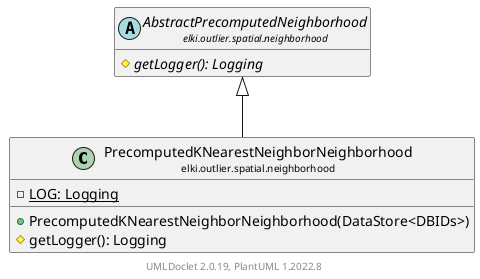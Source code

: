 @startuml
    remove .*\.(Instance|Par|Parameterizer|Factory)$
    set namespaceSeparator none
    hide empty fields
    hide empty methods

    class "<size:14>PrecomputedKNearestNeighborNeighborhood\n<size:10>elki.outlier.spatial.neighborhood" as elki.outlier.spatial.neighborhood.PrecomputedKNearestNeighborNeighborhood [[PrecomputedKNearestNeighborNeighborhood.html]] {
        {static} -LOG: Logging
        +PrecomputedKNearestNeighborNeighborhood(DataStore<DBIDs>)
        #getLogger(): Logging
    }

    abstract class "<size:14>AbstractPrecomputedNeighborhood\n<size:10>elki.outlier.spatial.neighborhood" as elki.outlier.spatial.neighborhood.AbstractPrecomputedNeighborhood [[AbstractPrecomputedNeighborhood.html]] {
        {abstract} #getLogger(): Logging
    }
    class "<size:14>PrecomputedKNearestNeighborNeighborhood.Factory\n<size:10>elki.outlier.spatial.neighborhood" as elki.outlier.spatial.neighborhood.PrecomputedKNearestNeighborNeighborhood.Factory<O> [[PrecomputedKNearestNeighborNeighborhood.Factory.html]]

    elki.outlier.spatial.neighborhood.AbstractPrecomputedNeighborhood <|-- elki.outlier.spatial.neighborhood.PrecomputedKNearestNeighborNeighborhood
    elki.outlier.spatial.neighborhood.PrecomputedKNearestNeighborNeighborhood +-- elki.outlier.spatial.neighborhood.PrecomputedKNearestNeighborNeighborhood.Factory

    center footer UMLDoclet 2.0.19, PlantUML 1.2022.8
@enduml
